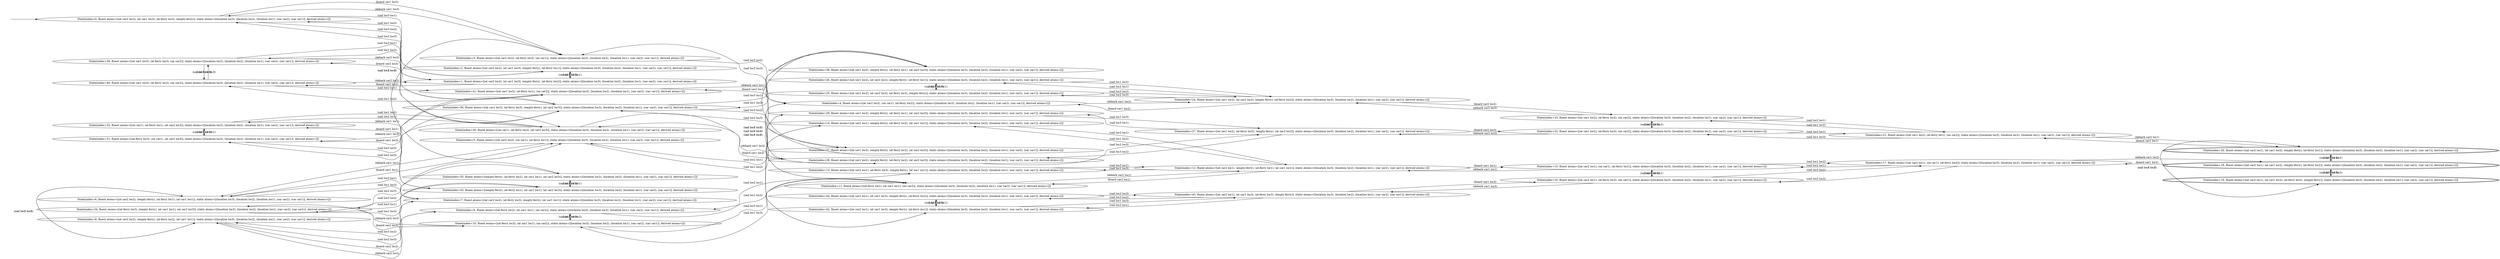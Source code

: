 digraph {
rankdir="LR"
s0[label="State(index=0, fluent atoms=[(at car2 loc2), (at car1 loc3), (at-ferry loc3), (empty-ferry)], static atoms=[(location loc3), (location loc2), (location loc1), (car car2), (car car1)], derived atoms=[])"]
s1[label="State(index=1, fluent atoms=[(at car2 loc2), (at car1 loc3), (empty-ferry), (at-ferry loc2)], static atoms=[(location loc3), (location loc2), (location loc1), (car car2), (car car1)], derived atoms=[])"]
s2[label="State(index=2, fluent atoms=[(at car2 loc2), (at car1 loc3), (empty-ferry), (at-ferry loc1)], static atoms=[(location loc3), (location loc2), (location loc1), (car car2), (car car1)], derived atoms=[])"]
s3[label="State(index=3, fluent atoms=[(at car2 loc2), (at-ferry loc3), (on car1)], static atoms=[(location loc3), (location loc2), (location loc1), (car car2), (car car1)], derived atoms=[])"]
s4[label="State(index=4, fluent atoms=[(at car2 loc2), (on car1), (at-ferry loc2)], static atoms=[(location loc3), (location loc2), (location loc1), (car car2), (car car1)], derived atoms=[])"]
s5[label="State(index=5, fluent atoms=[(at car2 loc2), (on car1), (at-ferry loc1)], static atoms=[(location loc3), (location loc2), (location loc1), (car car2), (car car1)], derived atoms=[])"]
s6[label="State(index=6, fluent atoms=[(at car2 loc2), (empty-ferry), (at-ferry loc1), (at car1 loc1)], static atoms=[(location loc3), (location loc2), (location loc1), (car car2), (car car1)], derived atoms=[])"]
s7[label="State(index=7, fluent atoms=[(at car2 loc2), (at-ferry loc3), (empty-ferry), (at car1 loc1)], static atoms=[(location loc3), (location loc2), (location loc1), (car car2), (car car1)], derived atoms=[])"]
s8[label="State(index=8, fluent atoms=[(at car2 loc2), (empty-ferry), (at-ferry loc2), (at car1 loc1)], static atoms=[(location loc3), (location loc2), (location loc1), (car car2), (car car1)], derived atoms=[])"]
s9[label="State(index=9, fluent atoms=[(at-ferry loc2), (at car1 loc1), (on car2)], static atoms=[(location loc3), (location loc2), (location loc1), (car car2), (car car1)], derived atoms=[])"]
s10[label="State(index=10, fluent atoms=[(at-ferry loc3), (at car1 loc1), (on car2)], static atoms=[(location loc3), (location loc2), (location loc1), (car car2), (car car1)], derived atoms=[])"]
s11[label="State(index=11, fluent atoms=[(at-ferry loc1), (at car1 loc1), (on car2)], static atoms=[(location loc3), (location loc2), (location loc1), (car car2), (car car1)], derived atoms=[])"]
s12[label="State(index=12, fluent atoms=[(at car2 loc1), (empty-ferry), (at-ferry loc1), (at car1 loc1)], static atoms=[(location loc3), (location loc2), (location loc1), (car car2), (car car1)], derived atoms=[])"]
s13[label="State(index=13, fluent atoms=[(at car2 loc1), (at-ferry loc3), (empty-ferry), (at car1 loc1)], static atoms=[(location loc3), (location loc2), (location loc1), (car car2), (car car1)], derived atoms=[])"]
s14[label="State(index=14, fluent atoms=[(at car2 loc1), (empty-ferry), (at-ferry loc2), (at car1 loc1)], static atoms=[(location loc3), (location loc2), (location loc1), (car car2), (car car1)], derived atoms=[])"]
s15[label="State(index=15, fluent atoms=[(at car2 loc1), (on car1), (at-ferry loc1)], static atoms=[(location loc3), (location loc2), (location loc1), (car car2), (car car1)], derived atoms=[])"]
s16[label="State(index=16, fluent atoms=[(at car2 loc1), (at-ferry loc3), (on car1)], static atoms=[(location loc3), (location loc2), (location loc1), (car car2), (car car1)], derived atoms=[])"]
s17[label="State(index=17, fluent atoms=[(at car2 loc1), (on car1), (at-ferry loc2)], static atoms=[(location loc3), (location loc2), (location loc1), (car car2), (car car1)], derived atoms=[])"]
s18[peripheries=2,label="State(index=18, fluent atoms=[(at car2 loc1), (at car1 loc2), (empty-ferry), (at-ferry loc2)], static atoms=[(location loc3), (location loc2), (location loc1), (car car2), (car car1)], derived atoms=[])"]
s19[peripheries=2,label="State(index=19, fluent atoms=[(at car2 loc1), (at car1 loc2), (at-ferry loc3), (empty-ferry)], static atoms=[(location loc3), (location loc2), (location loc1), (car car2), (car car1)], derived atoms=[])"]
s20[peripheries=2,label="State(index=20, fluent atoms=[(at car2 loc1), (at car1 loc2), (empty-ferry), (at-ferry loc1)], static atoms=[(location loc3), (location loc2), (location loc1), (car car2), (car car1)], derived atoms=[])"]
s21[label="State(index=21, fluent atoms=[(at car1 loc2), (at-ferry loc1), (on car2)], static atoms=[(location loc3), (location loc2), (location loc1), (car car2), (car car1)], derived atoms=[])"]
s22[label="State(index=22, fluent atoms=[(at car1 loc2), (at-ferry loc3), (on car2)], static atoms=[(location loc3), (location loc2), (location loc1), (car car2), (car car1)], derived atoms=[])"]
s23[label="State(index=23, fluent atoms=[(at car1 loc2), (at-ferry loc2), (on car2)], static atoms=[(location loc3), (location loc2), (location loc1), (car car2), (car car1)], derived atoms=[])"]
s24[label="State(index=24, fluent atoms=[(at car1 loc2), (at car2 loc2), (empty-ferry), (at-ferry loc2)], static atoms=[(location loc3), (location loc2), (location loc1), (car car2), (car car1)], derived atoms=[])"]
s25[label="State(index=25, fluent atoms=[(at car1 loc2), (at car2 loc2), (at-ferry loc3), (empty-ferry)], static atoms=[(location loc3), (location loc2), (location loc1), (car car2), (car car1)], derived atoms=[])"]
s26[label="State(index=26, fluent atoms=[(at car1 loc2), (at car2 loc2), (empty-ferry), (at-ferry loc1)], static atoms=[(location loc3), (location loc2), (location loc1), (car car2), (car car1)], derived atoms=[])"]
s27[label="State(index=27, fluent atoms=[(at car1 loc2), (at-ferry loc3), (empty-ferry), (at car2 loc3)], static atoms=[(location loc3), (location loc2), (location loc1), (car car2), (car car1)], derived atoms=[])"]
s28[label="State(index=28, fluent atoms=[(at car1 loc2), (empty-ferry), (at-ferry loc2), (at car2 loc3)], static atoms=[(location loc3), (location loc2), (location loc1), (car car2), (car car1)], derived atoms=[])"]
s29[label="State(index=29, fluent atoms=[(at car1 loc2), (empty-ferry), (at-ferry loc1), (at car2 loc3)], static atoms=[(location loc3), (location loc2), (location loc1), (car car2), (car car1)], derived atoms=[])"]
s30[label="State(index=30, fluent atoms=[(on car1), (at-ferry loc2), (at car2 loc3)], static atoms=[(location loc3), (location loc2), (location loc1), (car car2), (car car1)], derived atoms=[])"]
s31[label="State(index=31, fluent atoms=[(at-ferry loc3), (on car1), (at car2 loc3)], static atoms=[(location loc3), (location loc2), (location loc1), (car car2), (car car1)], derived atoms=[])"]
s32[label="State(index=32, fluent atoms=[(on car1), (at-ferry loc1), (at car2 loc3)], static atoms=[(location loc3), (location loc2), (location loc1), (car car2), (car car1)], derived atoms=[])"]
s33[label="State(index=33, fluent atoms=[(empty-ferry), (at-ferry loc1), (at car1 loc1), (at car2 loc3)], static atoms=[(location loc3), (location loc2), (location loc1), (car car2), (car car1)], derived atoms=[])"]
s34[label="State(index=34, fluent atoms=[(at-ferry loc3), (empty-ferry), (at car1 loc1), (at car2 loc3)], static atoms=[(location loc3), (location loc2), (location loc1), (car car2), (car car1)], derived atoms=[])"]
s35[label="State(index=35, fluent atoms=[(empty-ferry), (at-ferry loc2), (at car1 loc1), (at car2 loc3)], static atoms=[(location loc3), (location loc2), (location loc1), (car car2), (car car1)], derived atoms=[])"]
s36[label="State(index=36, fluent atoms=[(at car1 loc3), (at-ferry loc3), (empty-ferry), (at car2 loc3)], static atoms=[(location loc3), (location loc2), (location loc1), (car car2), (car car1)], derived atoms=[])"]
s37[label="State(index=37, fluent atoms=[(at car1 loc3), (empty-ferry), (at-ferry loc2), (at car2 loc3)], static atoms=[(location loc3), (location loc2), (location loc1), (car car2), (car car1)], derived atoms=[])"]
s38[label="State(index=38, fluent atoms=[(at car1 loc3), (empty-ferry), (at-ferry loc1), (at car2 loc3)], static atoms=[(location loc3), (location loc2), (location loc1), (car car2), (car car1)], derived atoms=[])"]
s39[label="State(index=39, fluent atoms=[(at car1 loc3), (at-ferry loc3), (on car2)], static atoms=[(location loc3), (location loc2), (location loc1), (car car2), (car car1)], derived atoms=[])"]
s40[label="State(index=40, fluent atoms=[(at car1 loc3), (at-ferry loc2), (on car2)], static atoms=[(location loc3), (location loc2), (location loc1), (car car2), (car car1)], derived atoms=[])"]
s41[label="State(index=41, fluent atoms=[(at car1 loc3), (at-ferry loc1), (on car2)], static atoms=[(location loc3), (location loc2), (location loc1), (car car2), (car car1)], derived atoms=[])"]
s42[label="State(index=42, fluent atoms=[(at car2 loc1), (at car1 loc3), (empty-ferry), (at-ferry loc1)], static atoms=[(location loc3), (location loc2), (location loc1), (car car2), (car car1)], derived atoms=[])"]
s43[label="State(index=43, fluent atoms=[(at car2 loc1), (at car1 loc3), (at-ferry loc3), (empty-ferry)], static atoms=[(location loc3), (location loc2), (location loc1), (car car2), (car car1)], derived atoms=[])"]
s44[label="State(index=44, fluent atoms=[(at car2 loc1), (at car1 loc3), (empty-ferry), (at-ferry loc2)], static atoms=[(location loc3), (location loc2), (location loc1), (car car2), (car car1)], derived atoms=[])"]
Dangling [ label = "", style = invis ]
{ rank = same; Dangling }
Dangling -> s0
{ rank = same; s37,s38}
{ rank = same; s1,s2,s7,s33,s35,s36}
{ rank = same; s0,s6,s8,s31,s32,s34,s39,s40}
{ rank = same; s3,s5,s9,s10,s30,s41}
{ rank = same; s4,s11,s13,s14,s25,s26,s28,s29,s42,s44}
{ rank = same; s12,s24,s27,s43}
{ rank = same; s15,s16,s22,s23}
{ rank = same; s17,s21}
{ rank = same; s18,s19,s20}
s0->s1 [label="(sail loc3 loc2)"]
s0->s2 [label="(sail loc3 loc1)"]
s0->s3 [label="(board car1 loc3)"]
s3->s0 [label="(debark car1 loc3)"]
s3->s4 [label="(sail loc3 loc2)"]
s3->s5 [label="(sail loc3 loc1)"]
s5->s6 [label="(debark car1 loc1)"]
s5->s3 [label="(sail loc1 loc3)"]
s5->s4 [label="(sail loc1 loc2)"]
s6->s7 [label="(sail loc1 loc3)"]
s6->s8 [label="(sail loc1 loc2)"]
s6->s5 [label="(board car1 loc1)"]
s8->s7 [label="(sail loc2 loc3)"]
s8->s6 [label="(sail loc2 loc1)"]
s8->s9 [label="(board car2 loc2)"]
s9->s8 [label="(debark car2 loc2)"]
s9->s10 [label="(sail loc2 loc3)"]
s9->s11 [label="(sail loc2 loc1)"]
s11->s12 [label="(debark car2 loc1)"]
s11->s10 [label="(sail loc1 loc3)"]
s11->s9 [label="(sail loc1 loc2)"]
s12->s13 [label="(sail loc1 loc3)"]
s12->s14 [label="(sail loc1 loc2)"]
s12->s11 [label="(board car2 loc1)"]
s12->s15 [label="(board car1 loc1)"]
s15->s12 [label="(debark car1 loc1)"]
s15->s16 [label="(sail loc1 loc3)"]
s15->s17 [label="(sail loc1 loc2)"]
s17->s18 [label="(debark car1 loc2)"]
s17->s16 [label="(sail loc2 loc3)"]
s17->s15 [label="(sail loc2 loc1)"]
s18->s19 [label="(sail loc2 loc3)"]
s18->s20 [label="(sail loc2 loc1)"]
s18->s17 [label="(board car1 loc2)"]
s20->s19 [label="(sail loc1 loc3)"]
s20->s18 [label="(sail loc1 loc2)"]
s20->s21 [label="(board car2 loc1)"]
s21->s20 [label="(debark car2 loc1)"]
s21->s22 [label="(sail loc1 loc3)"]
s21->s23 [label="(sail loc1 loc2)"]
s23->s24 [label="(debark car2 loc2)"]
s23->s22 [label="(sail loc2 loc3)"]
s23->s21 [label="(sail loc2 loc1)"]
s24->s25 [label="(sail loc2 loc3)"]
s24->s26 [label="(sail loc2 loc1)"]
s24->s23 [label="(board car2 loc2)"]
s24->s4 [label="(board car1 loc2)"]
s26->s25 [label="(sail loc1 loc3)"]
s26->s24 [label="(sail loc1 loc2)"]
s25->s24 [label="(sail loc3 loc2)"]
s25->s26 [label="(sail loc3 loc1)"]
s22->s27 [label="(debark car2 loc3)"]
s22->s23 [label="(sail loc3 loc2)"]
s22->s21 [label="(sail loc3 loc1)"]
s27->s28 [label="(sail loc3 loc2)"]
s27->s29 [label="(sail loc3 loc1)"]
s27->s22 [label="(board car2 loc3)"]
s29->s27 [label="(sail loc1 loc3)"]
s29->s28 [label="(sail loc1 loc2)"]
s28->s27 [label="(sail loc2 loc3)"]
s28->s29 [label="(sail loc2 loc1)"]
s28->s30 [label="(board car1 loc2)"]
s30->s28 [label="(debark car1 loc2)"]
s30->s31 [label="(sail loc2 loc3)"]
s30->s32 [label="(sail loc2 loc1)"]
s32->s33 [label="(debark car1 loc1)"]
s32->s31 [label="(sail loc1 loc3)"]
s32->s30 [label="(sail loc1 loc2)"]
s33->s34 [label="(sail loc1 loc3)"]
s33->s35 [label="(sail loc1 loc2)"]
s33->s32 [label="(board car1 loc1)"]
s35->s34 [label="(sail loc2 loc3)"]
s35->s33 [label="(sail loc2 loc1)"]
s34->s35 [label="(sail loc3 loc2)"]
s34->s33 [label="(sail loc3 loc1)"]
s34->s10 [label="(board car2 loc3)"]
s31->s36 [label="(debark car1 loc3)"]
s31->s30 [label="(sail loc3 loc2)"]
s31->s32 [label="(sail loc3 loc1)"]
s36->s37 [label="(sail loc3 loc2)"]
s36->s38 [label="(sail loc3 loc1)"]
s36->s39 [label="(board car2 loc3)"]
s36->s31 [label="(board car1 loc3)"]
s39->s36 [label="(debark car2 loc3)"]
s39->s40 [label="(sail loc3 loc2)"]
s39->s41 [label="(sail loc3 loc1)"]
s41->s42 [label="(debark car2 loc1)"]
s41->s39 [label="(sail loc1 loc3)"]
s41->s40 [label="(sail loc1 loc2)"]
s42->s43 [label="(sail loc1 loc3)"]
s42->s44 [label="(sail loc1 loc2)"]
s42->s41 [label="(board car2 loc1)"]
s44->s43 [label="(sail loc2 loc3)"]
s44->s42 [label="(sail loc2 loc1)"]
s43->s44 [label="(sail loc3 loc2)"]
s43->s42 [label="(sail loc3 loc1)"]
s43->s16 [label="(board car1 loc3)"]
s40->s1 [label="(debark car2 loc2)"]
s40->s39 [label="(sail loc2 loc3)"]
s40->s41 [label="(sail loc2 loc1)"]
s38->s36 [label="(sail loc1 loc3)"]
s38->s37 [label="(sail loc1 loc2)"]
s37->s36 [label="(sail loc2 loc3)"]
s37->s38 [label="(sail loc2 loc1)"]
s19->s18 [label="(sail loc3 loc2)"]
s19->s20 [label="(sail loc3 loc1)"]
s16->s43 [label="(debark car1 loc3)"]
s16->s17 [label="(sail loc3 loc2)"]
s16->s15 [label="(sail loc3 loc1)"]
s14->s13 [label="(sail loc2 loc3)"]
s14->s12 [label="(sail loc2 loc1)"]
s13->s14 [label="(sail loc3 loc2)"]
s13->s12 [label="(sail loc3 loc1)"]
s10->s34 [label="(debark car2 loc3)"]
s10->s9 [label="(sail loc3 loc2)"]
s10->s11 [label="(sail loc3 loc1)"]
s7->s8 [label="(sail loc3 loc2)"]
s7->s6 [label="(sail loc3 loc1)"]
s4->s24 [label="(debark car1 loc2)"]
s4->s3 [label="(sail loc2 loc3)"]
s4->s5 [label="(sail loc2 loc1)"]
s2->s0 [label="(sail loc1 loc3)"]
s2->s1 [label="(sail loc1 loc2)"]
s1->s0 [label="(sail loc2 loc3)"]
s1->s2 [label="(sail loc2 loc1)"]
s1->s40 [label="(board car2 loc2)"]
}
